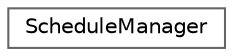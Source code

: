 digraph "Graphical Class Hierarchy"
{
 // LATEX_PDF_SIZE
  bgcolor="transparent";
  edge [fontname=Helvetica,fontsize=10,labelfontname=Helvetica,labelfontsize=10];
  node [fontname=Helvetica,fontsize=10,shape=box,height=0.2,width=0.4];
  rankdir="LR";
  Node0 [label="ScheduleManager",height=0.2,width=0.4,color="grey40", fillcolor="white", style="filled",URL="$class_schedule_manager.html",tooltip=" "];
}
